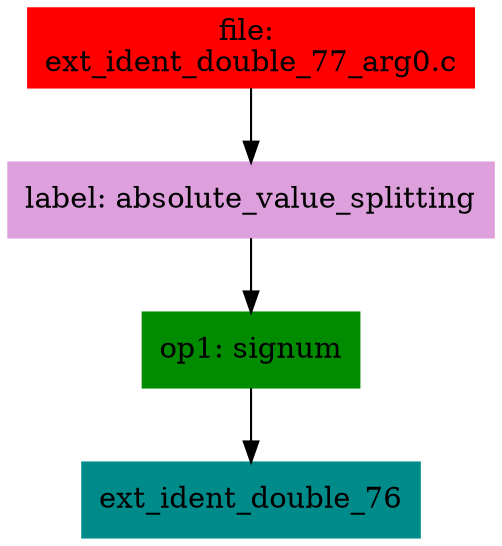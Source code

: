 digraph G {
node [shape=box]

0 [label="file: 
ext_ident_double_77_arg0.c",color=red, style=filled]
1 [label="label: absolute_value_splitting",color=plum, style=filled]
0 -> 1
2 [label="op1: signum",color=green4, style=filled]
1 -> 2
3 [label="ext_ident_double_76",color=cyan4, style=filled]
2 -> 3


}

